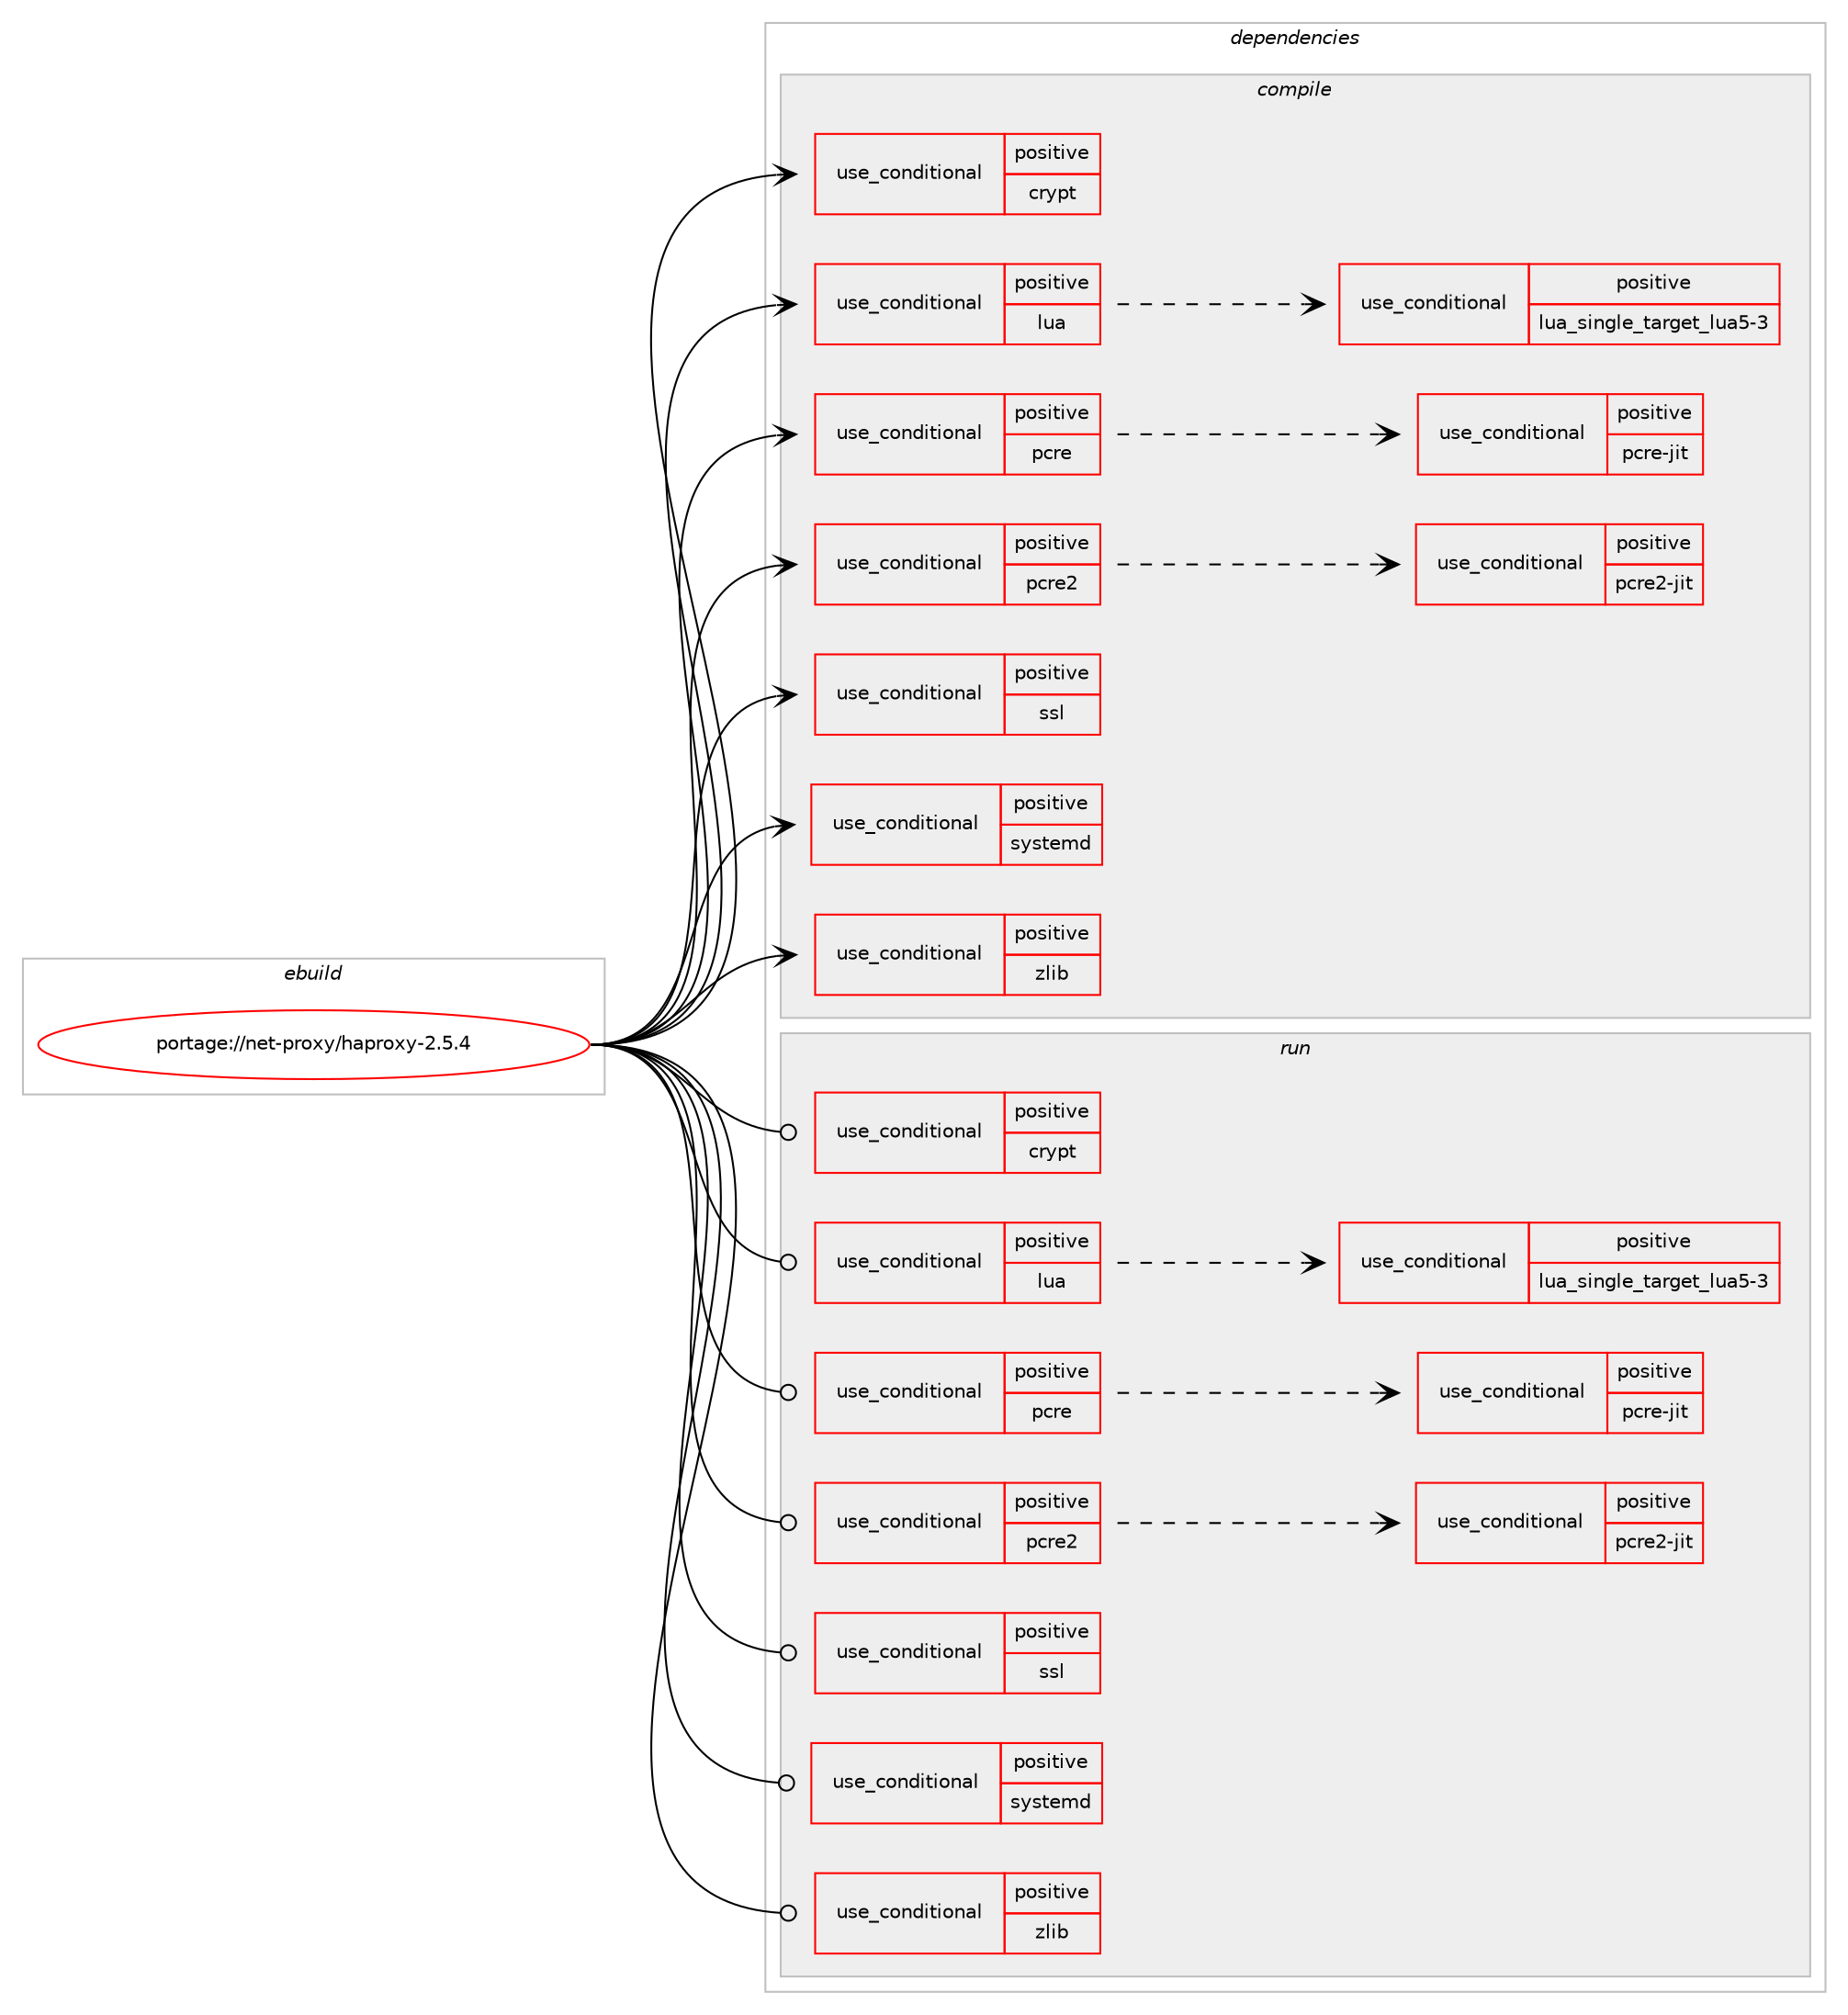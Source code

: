 digraph prolog {

# *************
# Graph options
# *************

newrank=true;
concentrate=true;
compound=true;
graph [rankdir=LR,fontname=Helvetica,fontsize=10,ranksep=1.5];#, ranksep=2.5, nodesep=0.2];
edge  [arrowhead=vee];
node  [fontname=Helvetica,fontsize=10];

# **********
# The ebuild
# **********

subgraph cluster_leftcol {
color=gray;
rank=same;
label=<<i>ebuild</i>>;
id [label="portage://net-proxy/haproxy-2.5.4", color=red, width=4, href="../net-proxy/haproxy-2.5.4.svg"];
}

# ****************
# The dependencies
# ****************

subgraph cluster_midcol {
color=gray;
label=<<i>dependencies</i>>;
subgraph cluster_compile {
fillcolor="#eeeeee";
style=filled;
label=<<i>compile</i>>;
subgraph cond1796 {
dependency2584 [label=<<TABLE BORDER="0" CELLBORDER="1" CELLSPACING="0" CELLPADDING="4"><TR><TD ROWSPAN="3" CELLPADDING="10">use_conditional</TD></TR><TR><TD>positive</TD></TR><TR><TD>crypt</TD></TR></TABLE>>, shape=none, color=red];
# *** BEGIN UNKNOWN DEPENDENCY TYPE (TODO) ***
# dependency2584 -> package_dependency(portage://net-proxy/haproxy-2.5.4,install,no,virtual,libcrypt,none,[,,],any_same_slot,[])
# *** END UNKNOWN DEPENDENCY TYPE (TODO) ***

}
id:e -> dependency2584:w [weight=20,style="solid",arrowhead="vee"];
subgraph cond1797 {
dependency2585 [label=<<TABLE BORDER="0" CELLBORDER="1" CELLSPACING="0" CELLPADDING="4"><TR><TD ROWSPAN="3" CELLPADDING="10">use_conditional</TD></TR><TR><TD>positive</TD></TR><TR><TD>lua</TD></TR></TABLE>>, shape=none, color=red];
subgraph cond1798 {
dependency2586 [label=<<TABLE BORDER="0" CELLBORDER="1" CELLSPACING="0" CELLPADDING="4"><TR><TD ROWSPAN="3" CELLPADDING="10">use_conditional</TD></TR><TR><TD>positive</TD></TR><TR><TD>lua_single_target_lua5-3</TD></TR></TABLE>>, shape=none, color=red];
# *** BEGIN UNKNOWN DEPENDENCY TYPE (TODO) ***
# dependency2586 -> package_dependency(portage://net-proxy/haproxy-2.5.4,install,no,dev-lang,lua,none,[,,],[slot(5.3)],[])
# *** END UNKNOWN DEPENDENCY TYPE (TODO) ***

}
dependency2585:e -> dependency2586:w [weight=20,style="dashed",arrowhead="vee"];
}
id:e -> dependency2585:w [weight=20,style="solid",arrowhead="vee"];
subgraph cond1799 {
dependency2587 [label=<<TABLE BORDER="0" CELLBORDER="1" CELLSPACING="0" CELLPADDING="4"><TR><TD ROWSPAN="3" CELLPADDING="10">use_conditional</TD></TR><TR><TD>positive</TD></TR><TR><TD>pcre</TD></TR></TABLE>>, shape=none, color=red];
# *** BEGIN UNKNOWN DEPENDENCY TYPE (TODO) ***
# dependency2587 -> package_dependency(portage://net-proxy/haproxy-2.5.4,install,no,dev-libs,libpcre,none,[,,],[],[])
# *** END UNKNOWN DEPENDENCY TYPE (TODO) ***

subgraph cond1800 {
dependency2588 [label=<<TABLE BORDER="0" CELLBORDER="1" CELLSPACING="0" CELLPADDING="4"><TR><TD ROWSPAN="3" CELLPADDING="10">use_conditional</TD></TR><TR><TD>positive</TD></TR><TR><TD>pcre-jit</TD></TR></TABLE>>, shape=none, color=red];
# *** BEGIN UNKNOWN DEPENDENCY TYPE (TODO) ***
# dependency2588 -> package_dependency(portage://net-proxy/haproxy-2.5.4,install,no,dev-libs,libpcre,none,[,,],[],[use(enable(jit),none)])
# *** END UNKNOWN DEPENDENCY TYPE (TODO) ***

}
dependency2587:e -> dependency2588:w [weight=20,style="dashed",arrowhead="vee"];
}
id:e -> dependency2587:w [weight=20,style="solid",arrowhead="vee"];
subgraph cond1801 {
dependency2589 [label=<<TABLE BORDER="0" CELLBORDER="1" CELLSPACING="0" CELLPADDING="4"><TR><TD ROWSPAN="3" CELLPADDING="10">use_conditional</TD></TR><TR><TD>positive</TD></TR><TR><TD>pcre2</TD></TR></TABLE>>, shape=none, color=red];
# *** BEGIN UNKNOWN DEPENDENCY TYPE (TODO) ***
# dependency2589 -> package_dependency(portage://net-proxy/haproxy-2.5.4,install,no,dev-libs,libpcre2,none,[,,],any_same_slot,[])
# *** END UNKNOWN DEPENDENCY TYPE (TODO) ***

subgraph cond1802 {
dependency2590 [label=<<TABLE BORDER="0" CELLBORDER="1" CELLSPACING="0" CELLPADDING="4"><TR><TD ROWSPAN="3" CELLPADDING="10">use_conditional</TD></TR><TR><TD>positive</TD></TR><TR><TD>pcre2-jit</TD></TR></TABLE>>, shape=none, color=red];
# *** BEGIN UNKNOWN DEPENDENCY TYPE (TODO) ***
# dependency2590 -> package_dependency(portage://net-proxy/haproxy-2.5.4,install,no,dev-libs,libpcre2,none,[,,],any_same_slot,[use(enable(jit),none)])
# *** END UNKNOWN DEPENDENCY TYPE (TODO) ***

}
dependency2589:e -> dependency2590:w [weight=20,style="dashed",arrowhead="vee"];
}
id:e -> dependency2589:w [weight=20,style="solid",arrowhead="vee"];
subgraph cond1803 {
dependency2591 [label=<<TABLE BORDER="0" CELLBORDER="1" CELLSPACING="0" CELLPADDING="4"><TR><TD ROWSPAN="3" CELLPADDING="10">use_conditional</TD></TR><TR><TD>positive</TD></TR><TR><TD>ssl</TD></TR></TABLE>>, shape=none, color=red];
# *** BEGIN UNKNOWN DEPENDENCY TYPE (TODO) ***
# dependency2591 -> package_dependency(portage://net-proxy/haproxy-2.5.4,install,no,dev-libs,openssl,none,[,,],[slot(0),equal],[])
# *** END UNKNOWN DEPENDENCY TYPE (TODO) ***

}
id:e -> dependency2591:w [weight=20,style="solid",arrowhead="vee"];
subgraph cond1804 {
dependency2592 [label=<<TABLE BORDER="0" CELLBORDER="1" CELLSPACING="0" CELLPADDING="4"><TR><TD ROWSPAN="3" CELLPADDING="10">use_conditional</TD></TR><TR><TD>positive</TD></TR><TR><TD>systemd</TD></TR></TABLE>>, shape=none, color=red];
# *** BEGIN UNKNOWN DEPENDENCY TYPE (TODO) ***
# dependency2592 -> package_dependency(portage://net-proxy/haproxy-2.5.4,install,no,sys-apps,systemd,none,[,,],[],[])
# *** END UNKNOWN DEPENDENCY TYPE (TODO) ***

}
id:e -> dependency2592:w [weight=20,style="solid",arrowhead="vee"];
subgraph cond1805 {
dependency2593 [label=<<TABLE BORDER="0" CELLBORDER="1" CELLSPACING="0" CELLPADDING="4"><TR><TD ROWSPAN="3" CELLPADDING="10">use_conditional</TD></TR><TR><TD>positive</TD></TR><TR><TD>zlib</TD></TR></TABLE>>, shape=none, color=red];
# *** BEGIN UNKNOWN DEPENDENCY TYPE (TODO) ***
# dependency2593 -> package_dependency(portage://net-proxy/haproxy-2.5.4,install,no,sys-libs,zlib,none,[,,],[],[])
# *** END UNKNOWN DEPENDENCY TYPE (TODO) ***

}
id:e -> dependency2593:w [weight=20,style="solid",arrowhead="vee"];
}
subgraph cluster_compileandrun {
fillcolor="#eeeeee";
style=filled;
label=<<i>compile and run</i>>;
}
subgraph cluster_run {
fillcolor="#eeeeee";
style=filled;
label=<<i>run</i>>;
subgraph cond1806 {
dependency2594 [label=<<TABLE BORDER="0" CELLBORDER="1" CELLSPACING="0" CELLPADDING="4"><TR><TD ROWSPAN="3" CELLPADDING="10">use_conditional</TD></TR><TR><TD>positive</TD></TR><TR><TD>crypt</TD></TR></TABLE>>, shape=none, color=red];
# *** BEGIN UNKNOWN DEPENDENCY TYPE (TODO) ***
# dependency2594 -> package_dependency(portage://net-proxy/haproxy-2.5.4,run,no,virtual,libcrypt,none,[,,],any_same_slot,[])
# *** END UNKNOWN DEPENDENCY TYPE (TODO) ***

}
id:e -> dependency2594:w [weight=20,style="solid",arrowhead="odot"];
subgraph cond1807 {
dependency2595 [label=<<TABLE BORDER="0" CELLBORDER="1" CELLSPACING="0" CELLPADDING="4"><TR><TD ROWSPAN="3" CELLPADDING="10">use_conditional</TD></TR><TR><TD>positive</TD></TR><TR><TD>lua</TD></TR></TABLE>>, shape=none, color=red];
subgraph cond1808 {
dependency2596 [label=<<TABLE BORDER="0" CELLBORDER="1" CELLSPACING="0" CELLPADDING="4"><TR><TD ROWSPAN="3" CELLPADDING="10">use_conditional</TD></TR><TR><TD>positive</TD></TR><TR><TD>lua_single_target_lua5-3</TD></TR></TABLE>>, shape=none, color=red];
# *** BEGIN UNKNOWN DEPENDENCY TYPE (TODO) ***
# dependency2596 -> package_dependency(portage://net-proxy/haproxy-2.5.4,run,no,dev-lang,lua,none,[,,],[slot(5.3)],[])
# *** END UNKNOWN DEPENDENCY TYPE (TODO) ***

}
dependency2595:e -> dependency2596:w [weight=20,style="dashed",arrowhead="vee"];
}
id:e -> dependency2595:w [weight=20,style="solid",arrowhead="odot"];
subgraph cond1809 {
dependency2597 [label=<<TABLE BORDER="0" CELLBORDER="1" CELLSPACING="0" CELLPADDING="4"><TR><TD ROWSPAN="3" CELLPADDING="10">use_conditional</TD></TR><TR><TD>positive</TD></TR><TR><TD>pcre</TD></TR></TABLE>>, shape=none, color=red];
# *** BEGIN UNKNOWN DEPENDENCY TYPE (TODO) ***
# dependency2597 -> package_dependency(portage://net-proxy/haproxy-2.5.4,run,no,dev-libs,libpcre,none,[,,],[],[])
# *** END UNKNOWN DEPENDENCY TYPE (TODO) ***

subgraph cond1810 {
dependency2598 [label=<<TABLE BORDER="0" CELLBORDER="1" CELLSPACING="0" CELLPADDING="4"><TR><TD ROWSPAN="3" CELLPADDING="10">use_conditional</TD></TR><TR><TD>positive</TD></TR><TR><TD>pcre-jit</TD></TR></TABLE>>, shape=none, color=red];
# *** BEGIN UNKNOWN DEPENDENCY TYPE (TODO) ***
# dependency2598 -> package_dependency(portage://net-proxy/haproxy-2.5.4,run,no,dev-libs,libpcre,none,[,,],[],[use(enable(jit),none)])
# *** END UNKNOWN DEPENDENCY TYPE (TODO) ***

}
dependency2597:e -> dependency2598:w [weight=20,style="dashed",arrowhead="vee"];
}
id:e -> dependency2597:w [weight=20,style="solid",arrowhead="odot"];
subgraph cond1811 {
dependency2599 [label=<<TABLE BORDER="0" CELLBORDER="1" CELLSPACING="0" CELLPADDING="4"><TR><TD ROWSPAN="3" CELLPADDING="10">use_conditional</TD></TR><TR><TD>positive</TD></TR><TR><TD>pcre2</TD></TR></TABLE>>, shape=none, color=red];
# *** BEGIN UNKNOWN DEPENDENCY TYPE (TODO) ***
# dependency2599 -> package_dependency(portage://net-proxy/haproxy-2.5.4,run,no,dev-libs,libpcre2,none,[,,],any_same_slot,[])
# *** END UNKNOWN DEPENDENCY TYPE (TODO) ***

subgraph cond1812 {
dependency2600 [label=<<TABLE BORDER="0" CELLBORDER="1" CELLSPACING="0" CELLPADDING="4"><TR><TD ROWSPAN="3" CELLPADDING="10">use_conditional</TD></TR><TR><TD>positive</TD></TR><TR><TD>pcre2-jit</TD></TR></TABLE>>, shape=none, color=red];
# *** BEGIN UNKNOWN DEPENDENCY TYPE (TODO) ***
# dependency2600 -> package_dependency(portage://net-proxy/haproxy-2.5.4,run,no,dev-libs,libpcre2,none,[,,],any_same_slot,[use(enable(jit),none)])
# *** END UNKNOWN DEPENDENCY TYPE (TODO) ***

}
dependency2599:e -> dependency2600:w [weight=20,style="dashed",arrowhead="vee"];
}
id:e -> dependency2599:w [weight=20,style="solid",arrowhead="odot"];
subgraph cond1813 {
dependency2601 [label=<<TABLE BORDER="0" CELLBORDER="1" CELLSPACING="0" CELLPADDING="4"><TR><TD ROWSPAN="3" CELLPADDING="10">use_conditional</TD></TR><TR><TD>positive</TD></TR><TR><TD>ssl</TD></TR></TABLE>>, shape=none, color=red];
# *** BEGIN UNKNOWN DEPENDENCY TYPE (TODO) ***
# dependency2601 -> package_dependency(portage://net-proxy/haproxy-2.5.4,run,no,dev-libs,openssl,none,[,,],[slot(0),equal],[])
# *** END UNKNOWN DEPENDENCY TYPE (TODO) ***

}
id:e -> dependency2601:w [weight=20,style="solid",arrowhead="odot"];
subgraph cond1814 {
dependency2602 [label=<<TABLE BORDER="0" CELLBORDER="1" CELLSPACING="0" CELLPADDING="4"><TR><TD ROWSPAN="3" CELLPADDING="10">use_conditional</TD></TR><TR><TD>positive</TD></TR><TR><TD>systemd</TD></TR></TABLE>>, shape=none, color=red];
# *** BEGIN UNKNOWN DEPENDENCY TYPE (TODO) ***
# dependency2602 -> package_dependency(portage://net-proxy/haproxy-2.5.4,run,no,sys-apps,systemd,none,[,,],[],[])
# *** END UNKNOWN DEPENDENCY TYPE (TODO) ***

}
id:e -> dependency2602:w [weight=20,style="solid",arrowhead="odot"];
subgraph cond1815 {
dependency2603 [label=<<TABLE BORDER="0" CELLBORDER="1" CELLSPACING="0" CELLPADDING="4"><TR><TD ROWSPAN="3" CELLPADDING="10">use_conditional</TD></TR><TR><TD>positive</TD></TR><TR><TD>zlib</TD></TR></TABLE>>, shape=none, color=red];
# *** BEGIN UNKNOWN DEPENDENCY TYPE (TODO) ***
# dependency2603 -> package_dependency(portage://net-proxy/haproxy-2.5.4,run,no,sys-libs,zlib,none,[,,],[],[])
# *** END UNKNOWN DEPENDENCY TYPE (TODO) ***

}
id:e -> dependency2603:w [weight=20,style="solid",arrowhead="odot"];
# *** BEGIN UNKNOWN DEPENDENCY TYPE (TODO) ***
# id -> package_dependency(portage://net-proxy/haproxy-2.5.4,run,no,acct-group,haproxy,none,[,,],[],[])
# *** END UNKNOWN DEPENDENCY TYPE (TODO) ***

# *** BEGIN UNKNOWN DEPENDENCY TYPE (TODO) ***
# id -> package_dependency(portage://net-proxy/haproxy-2.5.4,run,no,acct-user,haproxy,none,[,,],[],[])
# *** END UNKNOWN DEPENDENCY TYPE (TODO) ***

}
}

# **************
# The candidates
# **************

subgraph cluster_choices {
rank=same;
color=gray;
label=<<i>candidates</i>>;

}

}
